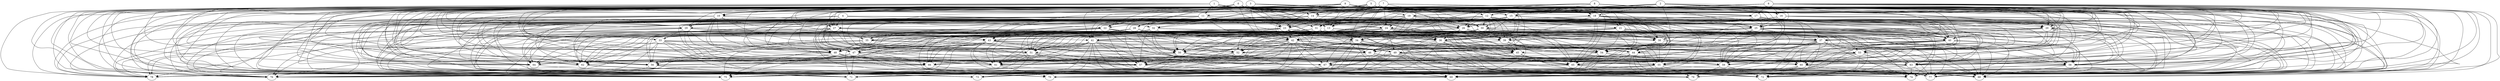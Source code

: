 strict digraph "" {
	0 -> 13;
	0 -> 14;
	0 -> 15;
	0 -> 16;
	0 -> 18;
	0 -> 20;
	0 -> 21;
	0 -> 23;
	0 -> 28;
	0 -> 31;
	0 -> 34;
	0 -> 40;
	0 -> 46;
	0 -> 47;
	0 -> 49;
	0 -> 50;
	0 -> 51;
	0 -> 56;
	0 -> 59;
	0 -> 60;
	0 -> 61;
	0 -> 64;
	0 -> 66;
	0 -> 73;
	0 -> 76;
	0 -> 78;
	13 -> 34;
	13 -> 37;
	13 -> 39;
	13 -> 38;
	13 -> 47;
	13 -> 48;
	13 -> 54;
	13 -> 52;
	13 -> 60;
	13 -> 61;
	13 -> 64;
	13 -> 75;
	13 -> 68;
	14 -> 20;
	14 -> 21;
	14 -> 23;
	14 -> 25;
	14 -> 40;
	14 -> 37;
	14 -> 42;
	14 -> 35;
	14 -> 47;
	14 -> 45;
	14 -> 54;
	14 -> 56;
	14 -> 61;
	14 -> 67;
	14 -> 62;
	14 -> 76;
	14 -> 78;
	14 -> 74;
	15 -> 20;
	15 -> 23;
	15 -> 30;
	15 -> 22;
	15 -> 26;
	15 -> 40;
	15 -> 36;
	15 -> 38;
	15 -> 35;
	15 -> 46;
	15 -> 49;
	15 -> 44;
	15 -> 53;
	15 -> 58;
	15 -> 62;
	15 -> 73;
	15 -> 71;
	15 -> 75;
	15 -> 79;
	15 -> 70;
	15 -> 74;
	15 -> 72;
	16 -> 24;
	16 -> 25;
	16 -> 30;
	16 -> 26;
	16 -> 37;
	16 -> 51;
	16 -> 44;
	16 -> 61;
	16 -> 63;
	16 -> 76;
	16 -> 77;
	16 -> 79;
	16 -> 74;
	18 -> 28;
	18 -> 31;
	18 -> 25;
	18 -> 29;
	18 -> 22;
	18 -> 39;
	18 -> 49;
	18 -> 44;
	18 -> 53;
	18 -> 54;
	18 -> 56;
	18 -> 59;
	18 -> 64;
	18 -> 65;
	18 -> 76;
	18 -> 71;
	18 -> 68;
	18 -> 69;
	18 -> 74;
	1 -> 15;
	1 -> 18;
	1 -> 11;
	1 -> 17;
	1 -> 23;
	1 -> 24;
	1 -> 36;
	1 -> 37;
	1 -> 41;
	1 -> 51;
	1 -> 64;
	1 -> 76;
	1 -> 71;
	1 -> 75;
	11 -> 28;
	11 -> 26;
	11 -> 40;
	11 -> 41;
	11 -> 42;
	11 -> 49;
	11 -> 45;
	11 -> 61;
	11 -> 64;
	11 -> 66;
	11 -> 55;
	11 -> 57;
	11 -> 63;
	11 -> 76;
	11 -> 70;
	17 -> 23;
	17 -> 40;
	17 -> 49;
	17 -> 51;
	17 -> 44;
	17 -> 53;
	17 -> 59;
	17 -> 55;
	17 -> 65;
	17 -> 57;
	17 -> 62;
	17 -> 63;
	17 -> 76;
	17 -> 78;
	17 -> 75;
	17 -> 69;
	17 -> 74;
	2 -> 15;
	2 -> 16;
	2 -> 18;
	2 -> 12;
	2 -> 19;
	2 -> 20;
	2 -> 23;
	2 -> 28;
	2 -> 31;
	2 -> 25;
	2 -> 40;
	2 -> 33;
	2 -> 46;
	2 -> 47;
	2 -> 59;
	2 -> 60;
	2 -> 55;
	2 -> 58;
	2 -> 65;
	2 -> 67;
	2 -> 78;
	2 -> 77;
	12 -> 20;
	12 -> 25;
	12 -> 27;
	12 -> 30;
	12 -> 26;
	12 -> 36;
	12 -> 41;
	12 -> 43;
	12 -> 39;
	12 -> 38;
	12 -> 47;
	12 -> 45;
	12 -> 48;
	12 -> 54;
	12 -> 52;
	12 -> 56;
	12 -> 59;
	12 -> 64;
	12 -> 65;
	12 -> 67;
	12 -> 63;
	12 -> 73;
	12 -> 71;
	12 -> 75;
	12 -> 77;
	12 -> 70;
	12 -> 74;
	19 -> 21;
	19 -> 31;
	19 -> 24;
	19 -> 25;
	19 -> 29;
	19 -> 30;
	19 -> 34;
	19 -> 40;
	19 -> 42;
	19 -> 47;
	19 -> 50;
	19 -> 53;
	19 -> 45;
	19 -> 56;
	19 -> 59;
	19 -> 60;
	19 -> 66;
	19 -> 57;
	19 -> 62;
	19 -> 71;
	19 -> 75;
	19 -> 77;
	19 -> 79;
	3 -> 16;
	3 -> 18;
	3 -> 17;
	3 -> 10;
	3 -> 27;
	3 -> 29;
	3 -> 30;
	3 -> 41;
	3 -> 33;
	3 -> 42;
	3 -> 43;
	3 -> 44;
	3 -> 53;
	3 -> 64;
	3 -> 58;
	3 -> 65;
	3 -> 76;
	3 -> 75;
	3 -> 79;
	10 -> 24;
	10 -> 29;
	10 -> 26;
	10 -> 40;
	10 -> 36;
	10 -> 43;
	10 -> 38;
	10 -> 47;
	10 -> 48;
	10 -> 52;
	10 -> 64;
	10 -> 58;
	10 -> 57;
	10 -> 62;
	10 -> 73;
	10 -> 78;
	10 -> 75;
	10 -> 70;
	5 -> 13;
	5 -> 14;
	5 -> 15;
	5 -> 12;
	5 -> 10;
	5 -> 20;
	5 -> 31;
	5 -> 25;
	5 -> 27;
	5 -> 29;
	5 -> 30;
	5 -> 22;
	5 -> 26;
	5 -> 41;
	5 -> 33;
	5 -> 46;
	5 -> 53;
	5 -> 54;
	5 -> 59;
	5 -> 55;
	5 -> 58;
	5 -> 65;
	5 -> 62;
	5 -> 63;
	5 -> 76;
	5 -> 78;
	5 -> 71;
	5 -> 75;
	5 -> 79;
	5 -> 70;
	5 -> 68;
	5 -> 69;
	5 -> 74;
	6 -> 13;
	6 -> 14;
	6 -> 16;
	6 -> 17;
	6 -> 12;
	6 -> 19;
	6 -> 10;
	6 -> 20;
	6 -> 23;
	6 -> 31;
	6 -> 25;
	6 -> 40;
	6 -> 42;
	6 -> 39;
	6 -> 46;
	6 -> 50;
	6 -> 51;
	6 -> 56;
	6 -> 60;
	6 -> 58;
	6 -> 73;
	6 -> 77;
	6 -> 79;
	6 -> 68;
	6 -> 74;
	6 -> 72;
	7 -> 14;
	7 -> 11;
	7 -> 20;
	7 -> 24;
	7 -> 22;
	7 -> 32;
	7 -> 34;
	7 -> 37;
	7 -> 43;
	7 -> 46;
	7 -> 50;
	7 -> 53;
	7 -> 64;
	7 -> 58;
	7 -> 69;
	8 -> 15;
	8 -> 16;
	8 -> 18;
	8 -> 28;
	8 -> 26;
	8 -> 34;
	8 -> 40;
	8 -> 47;
	8 -> 44;
	8 -> 56;
	8 -> 60;
	8 -> 61;
	8 -> 65;
	8 -> 76;
	8 -> 75;
	8 -> 77;
	8 -> 79;
	8 -> 70;
	8 -> 74;
	9 -> 13;
	9 -> 16;
	9 -> 18;
	9 -> 17;
	9 -> 19;
	9 -> 21;
	9 -> 23;
	9 -> 27;
	9 -> 30;
	9 -> 22;
	9 -> 32;
	9 -> 36;
	9 -> 42;
	9 -> 38;
	9 -> 47;
	9 -> 51;
	9 -> 48;
	9 -> 59;
	9 -> 60;
	9 -> 66;
	9 -> 62;
	9 -> 63;
	9 -> 71;
	9 -> 77;
	20 -> 37;
	20 -> 38;
	20 -> 51;
	20 -> 53;
	20 -> 52;
	20 -> 58;
	20 -> 65;
	20 -> 79;
	20 -> 72;
	21 -> 34;
	21 -> 40;
	21 -> 36;
	21 -> 37;
	21 -> 43;
	21 -> 38;
	21 -> 47;
	21 -> 44;
	21 -> 48;
	21 -> 54;
	21 -> 65;
	21 -> 62;
	21 -> 63;
	21 -> 74;
	21 -> 72;
	23 -> 34;
	23 -> 41;
	23 -> 42;
	23 -> 38;
	23 -> 35;
	23 -> 47;
	23 -> 49;
	23 -> 51;
	23 -> 45;
	23 -> 54;
	23 -> 52;
	23 -> 59;
	23 -> 61;
	23 -> 62;
	23 -> 63;
	23 -> 71;
	23 -> 72;
	28 -> 42;
	28 -> 39;
	28 -> 38;
	28 -> 35;
	28 -> 49;
	28 -> 50;
	28 -> 51;
	28 -> 53;
	28 -> 56;
	28 -> 61;
	28 -> 65;
	28 -> 62;
	28 -> 78;
	28 -> 68;
	31 -> 36;
	31 -> 41;
	31 -> 43;
	31 -> 50;
	31 -> 56;
	31 -> 75;
	31 -> 70;
	31 -> 68;
	31 -> 72;
	24 -> 36;
	24 -> 37;
	24 -> 39;
	24 -> 47;
	24 -> 49;
	24 -> 50;
	24 -> 51;
	24 -> 64;
	24 -> 55;
	24 -> 58;
	24 -> 65;
	24 -> 67;
	24 -> 57;
	24 -> 62;
	24 -> 76;
	24 -> 77;
	25 -> 34;
	25 -> 40;
	25 -> 36;
	25 -> 37;
	25 -> 42;
	25 -> 39;
	25 -> 35;
	25 -> 49;
	25 -> 48;
	25 -> 59;
	25 -> 61;
	25 -> 58;
	25 -> 63;
	25 -> 78;
	25 -> 77;
	25 -> 68;
	25 -> 69;
	25 -> 74;
	27 -> 36;
	27 -> 37;
	27 -> 39;
	27 -> 35;
	27 -> 49;
	27 -> 50;
	27 -> 45;
	27 -> 48;
	27 -> 64;
	27 -> 66;
	27 -> 57;
	27 -> 62;
	27 -> 78;
	27 -> 77;
	27 -> 70;
	29 -> 40;
	29 -> 33;
	29 -> 38;
	29 -> 59;
	29 -> 66;
	29 -> 57;
	29 -> 73;
	29 -> 78;
	29 -> 75;
	29 -> 74;
	30 -> 40;
	30 -> 39;
	30 -> 35;
	30 -> 46;
	30 -> 47;
	30 -> 50;
	30 -> 51;
	30 -> 44;
	30 -> 60;
	30 -> 66;
	30 -> 65;
	30 -> 57;
	30 -> 73;
	30 -> 77;
	30 -> 69;
	30 -> 72;
	4 -> 27;
	4 -> 22;
	4 -> 26;
	4 -> 32;
	4 -> 51;
	4 -> 45;
	4 -> 48;
	4 -> 56;
	4 -> 55;
	4 -> 58;
	4 -> 57;
	4 -> 62;
	4 -> 70;
	22 -> 33;
	22 -> 43;
	22 -> 46;
	22 -> 49;
	22 -> 50;
	22 -> 51;
	22 -> 44;
	22 -> 53;
	22 -> 54;
	22 -> 52;
	22 -> 59;
	22 -> 66;
	22 -> 57;
	22 -> 73;
	22 -> 78;
	22 -> 72;
	26 -> 34;
	26 -> 40;
	26 -> 36;
	26 -> 33;
	26 -> 42;
	26 -> 38;
	26 -> 50;
	26 -> 51;
	26 -> 53;
	26 -> 54;
	26 -> 52;
	26 -> 56;
	26 -> 60;
	26 -> 55;
	26 -> 58;
	26 -> 62;
	26 -> 76;
	26 -> 74;
	32 -> 36;
	32 -> 50;
	32 -> 51;
	32 -> 44;
	32 -> 59;
	32 -> 61;
	32 -> 64;
	32 -> 58;
	32 -> 57;
	32 -> 73;
	32 -> 76;
	32 -> 78;
	32 -> 75;
	32 -> 77;
	32 -> 79;
	32 -> 68;
	32 -> 74;
	34 -> 54;
	34 -> 60;
	34 -> 61;
	34 -> 66;
	34 -> 65;
	34 -> 73;
	34 -> 78;
	34 -> 71;
	34 -> 75;
	34 -> 77;
	34 -> 69;
	34 -> 72;
	40 -> 50;
	40 -> 44;
	40 -> 45;
	40 -> 52;
	40 -> 66;
	40 -> 55;
	40 -> 58;
	40 -> 63;
	40 -> 73;
	40 -> 77;
	40 -> 68;
	40 -> 69;
	36 -> 46;
	36 -> 47;
	36 -> 53;
	36 -> 60;
	36 -> 65;
	36 -> 67;
	36 -> 71;
	36 -> 77;
	36 -> 79;
	36 -> 70;
	36 -> 68;
	37 -> 46;
	37 -> 52;
	37 -> 59;
	37 -> 60;
	37 -> 55;
	37 -> 67;
	37 -> 71;
	37 -> 70;
	37 -> 68;
	37 -> 69;
	37 -> 74;
	37 -> 72;
	41 -> 49;
	41 -> 51;
	41 -> 53;
	41 -> 60;
	41 -> 61;
	41 -> 66;
	41 -> 57;
	41 -> 73;
	41 -> 71;
	41 -> 75;
	41 -> 77;
	41 -> 79;
	41 -> 69;
	33 -> 44;
	33 -> 48;
	33 -> 52;
	33 -> 56;
	33 -> 62;
	33 -> 73;
	33 -> 78;
	33 -> 69;
	33 -> 74;
	42 -> 46;
	42 -> 47;
	42 -> 49;
	42 -> 50;
	42 -> 45;
	42 -> 52;
	42 -> 60;
	42 -> 64;
	42 -> 58;
	42 -> 67;
	42 -> 57;
	42 -> 73;
	42 -> 78;
	42 -> 75;
	42 -> 77;
	42 -> 69;
	43 -> 45;
	43 -> 48;
	43 -> 52;
	43 -> 59;
	43 -> 61;
	43 -> 64;
	43 -> 66;
	43 -> 58;
	43 -> 62;
	43 -> 71;
	43 -> 75;
	43 -> 77;
	43 -> 79;
	39 -> 46;
	39 -> 44;
	39 -> 45;
	39 -> 52;
	39 -> 55;
	39 -> 65;
	38 -> 54;
	38 -> 60;
	38 -> 55;
	38 -> 67;
	38 -> 63;
	35 -> 46;
	35 -> 48;
	35 -> 56;
	35 -> 64;
	35 -> 75;
	35 -> 77;
	46 -> 56;
	46 -> 66;
	46 -> 55;
	46 -> 67;
	46 -> 70;
	46 -> 68;
	46 -> 72;
	47 -> 61;
	47 -> 64;
	47 -> 58;
	47 -> 62;
	47 -> 63;
	47 -> 76;
	47 -> 78;
	47 -> 71;
	47 -> 77;
	47 -> 74;
	49 -> 60;
	49 -> 64;
	49 -> 55;
	49 -> 62;
	49 -> 63;
	49 -> 73;
	49 -> 75;
	49 -> 77;
	49 -> 70;
	49 -> 69;
	49 -> 74;
	50 -> 61;
	50 -> 55;
	50 -> 58;
	50 -> 65;
	50 -> 57;
	50 -> 62;
	50 -> 76;
	50 -> 71;
	51 -> 61;
	51 -> 66;
	51 -> 55;
	51 -> 67;
	51 -> 73;
	51 -> 75;
	51 -> 79;
	51 -> 74;
	51 -> 72;
	44 -> 66;
	44 -> 67;
	44 -> 63;
	44 -> 71;
	44 -> 75;
	44 -> 79;
	44 -> 74;
	44 -> 72;
	53 -> 59;
	53 -> 60;
	53 -> 58;
	53 -> 65;
	53 -> 67;
	53 -> 73;
	53 -> 68;
	53 -> 72;
	45 -> 64;
	45 -> 55;
	45 -> 65;
	45 -> 63;
	45 -> 79;
	45 -> 69;
	48 -> 56;
	48 -> 61;
	48 -> 66;
	48 -> 67;
	48 -> 75;
	48 -> 69;
	54 -> 56;
	54 -> 59;
	54 -> 60;
	54 -> 63;
	54 -> 73;
	54 -> 76;
	54 -> 69;
	52 -> 60;
	52 -> 61;
	52 -> 64;
	52 -> 57;
	52 -> 76;
	52 -> 71;
	52 -> 69;
	56 -> 76;
	56 -> 71;
	56 -> 70;
	59 -> 78;
	59 -> 75;
	59 -> 79;
	59 -> 72;
	60 -> 73;
	60 -> 77;
	60 -> 79;
	60 -> 70;
	60 -> 74;
	60 -> 72;
	61 -> 76;
	61 -> 79;
	61 -> 70;
	64 -> 73;
	64 -> 70;
	66 -> 78;
	66 -> 79;
	55 -> 76;
	55 -> 75;
	55 -> 77;
	55 -> 79;
	55 -> 68;
	55 -> 69;
	58 -> 70;
	58 -> 68;
	58 -> 74;
	65 -> 71;
	65 -> 75;
	65 -> 68;
	65 -> 72;
	67 -> 75;
	67 -> 69;
	57 -> 76;
	57 -> 74;
	62 -> 78;
	62 -> 71;
	62 -> 74;
	63 -> 76;
	63 -> 77;
	63 -> 74;
	63 -> 72;
}
